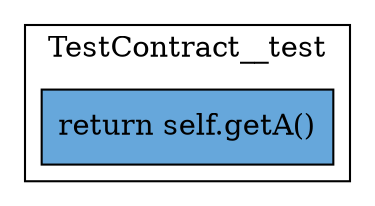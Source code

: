 digraph "traits-3" {
    node [shape=box];
    subgraph "cluster_TestContract__test" {
        label="TestContract__test";
        "TestContract__test_141" [label="return self.getA()",style=filled,fillcolor="#66A7DB"];
    }
}
